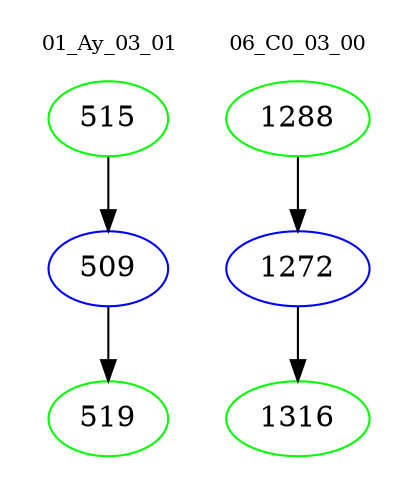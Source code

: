 digraph{
subgraph cluster_0 {
color = white
label = "01_Ay_03_01";
fontsize=10;
T0_515 [label="515", color="green"]
T0_515 -> T0_509 [color="black"]
T0_509 [label="509", color="blue"]
T0_509 -> T0_519 [color="black"]
T0_519 [label="519", color="green"]
}
subgraph cluster_1 {
color = white
label = "06_C0_03_00";
fontsize=10;
T1_1288 [label="1288", color="green"]
T1_1288 -> T1_1272 [color="black"]
T1_1272 [label="1272", color="blue"]
T1_1272 -> T1_1316 [color="black"]
T1_1316 [label="1316", color="green"]
}
}
